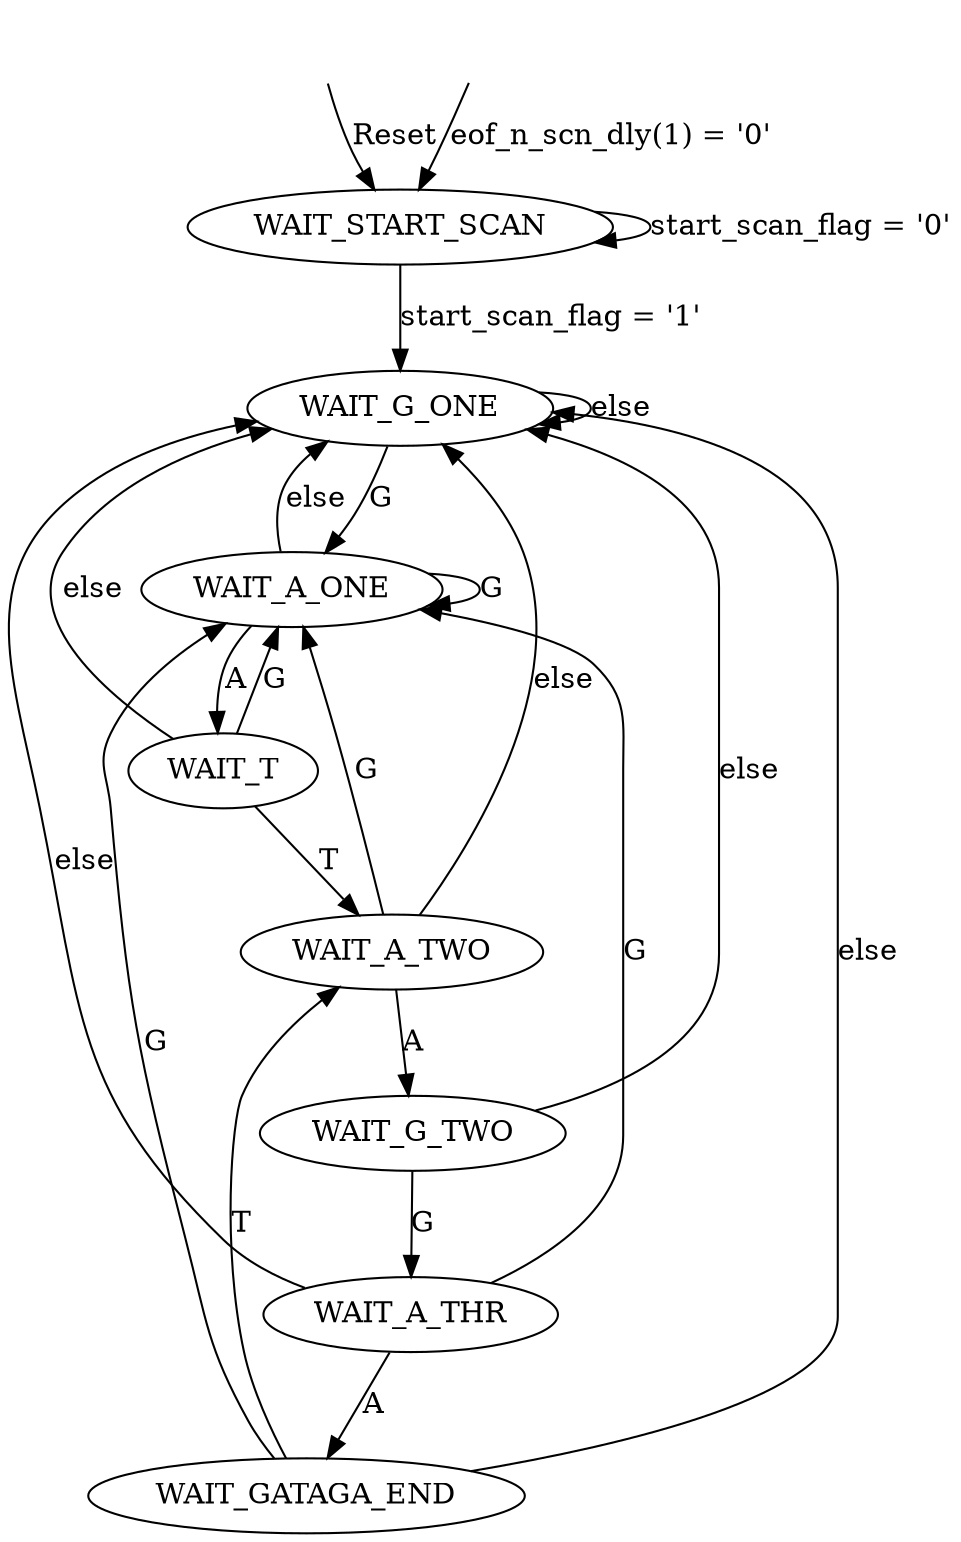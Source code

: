 // CprE 583 - MP2
// State Diagram for Part 3 (GATAGA Scanning)
//
// Author: Rohit Zambre
// Date: 10-09-14

digraph StateMachine {
	rankdir=UD;

	reset [style=invis];
	eof [style=invis];

	eof -> WAIT_START_SCAN [label="eof_n_scn_dly(1) = '0'"];
	reset -> WAIT_START_SCAN [label="Reset"];
	
	WAIT_START_SCAN -> WAIT_G_ONE [label="start_scan_flag = '1'"];
	WAIT_START_SCAN -> WAIT_START_SCAN [label="start_scan_flag = '0'"];

	WAIT_G_ONE -> WAIT_G_ONE [label="else"];
	WAIT_G_ONE -> WAIT_A_ONE [label="G"];

	WAIT_A_ONE -> WAIT_A_ONE [label="G"];
	WAIT_A_ONE -> WAIT_G_ONE [label="else"];
	WAIT_A_ONE -> WAIT_T [label="A"];
	
 	WAIT_T -> WAIT_A_ONE [label="G"];
	WAIT_T -> WAIT_G_ONE [label="else"];
	WAIT_T -> WAIT_A_TWO [label="T"];
 	
	WAIT_A_TWO -> WAIT_A_ONE [label="G"];
	WAIT_A_TWO -> WAIT_G_ONE [label="else"];
	WAIT_A_TWO -> WAIT_G_TWO [label="A"];
	
	WAIT_G_TWO -> WAIT_G_ONE [label="else"];
	WAIT_G_TWO -> WAIT_A_THR [label="G"];
	
	WAIT_A_THR -> WAIT_A_ONE [label="G"];
	WAIT_A_THR -> WAIT_G_ONE [label="else"];
	WAIT_A_THR -> WAIT_GATAGA_END [label="A"];
	
	WAIT_GATAGA_END -> WAIT_A_TWO [label="T"];
	WAIT_GATAGA_END -> WAIT_G_ONE [label="else"];
	WAIT_GATAGA_END -> WAIT_A_ONE [label="G"];
	
}
